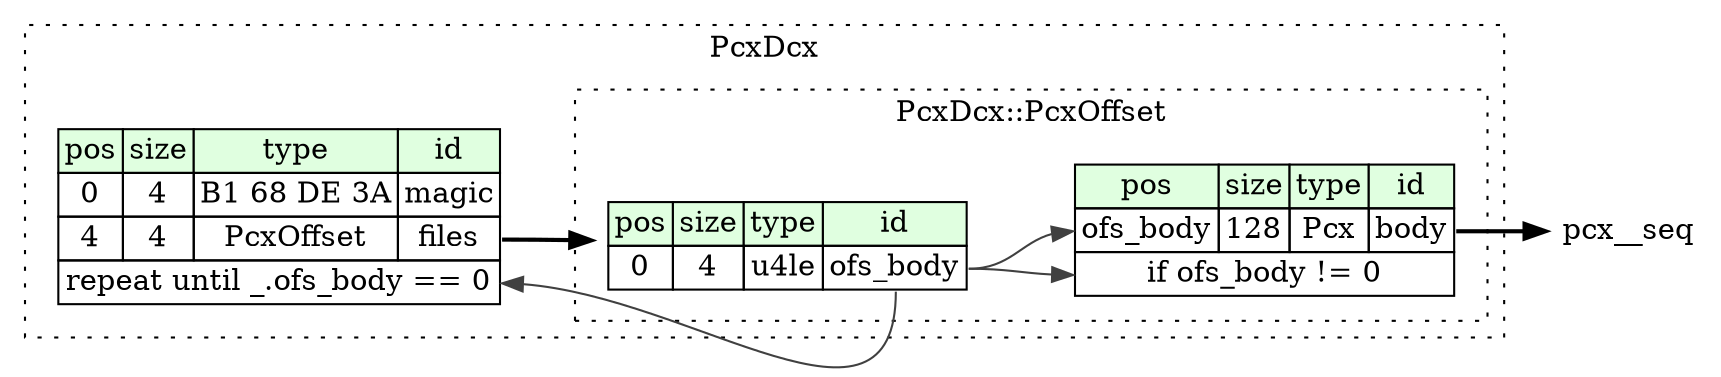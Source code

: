 digraph {
	rankdir=LR;
	node [shape=plaintext];
	subgraph cluster__pcx_dcx {
		label="PcxDcx";
		graph[style=dotted];

		pcx_dcx__seq [label=<<TABLE BORDER="0" CELLBORDER="1" CELLSPACING="0">
			<TR><TD BGCOLOR="#E0FFE0">pos</TD><TD BGCOLOR="#E0FFE0">size</TD><TD BGCOLOR="#E0FFE0">type</TD><TD BGCOLOR="#E0FFE0">id</TD></TR>
			<TR><TD PORT="magic_pos">0</TD><TD PORT="magic_size">4</TD><TD>B1 68 DE 3A</TD><TD PORT="magic_type">magic</TD></TR>
			<TR><TD PORT="files_pos">4</TD><TD PORT="files_size">4</TD><TD>PcxOffset</TD><TD PORT="files_type">files</TD></TR>
			<TR><TD COLSPAN="4" PORT="files__repeat">repeat until _.ofs_body == 0</TD></TR>
		</TABLE>>];
		subgraph cluster__pcx_offset {
			label="PcxDcx::PcxOffset";
			graph[style=dotted];

			pcx_offset__seq [label=<<TABLE BORDER="0" CELLBORDER="1" CELLSPACING="0">
				<TR><TD BGCOLOR="#E0FFE0">pos</TD><TD BGCOLOR="#E0FFE0">size</TD><TD BGCOLOR="#E0FFE0">type</TD><TD BGCOLOR="#E0FFE0">id</TD></TR>
				<TR><TD PORT="ofs_body_pos">0</TD><TD PORT="ofs_body_size">4</TD><TD>u4le</TD><TD PORT="ofs_body_type">ofs_body</TD></TR>
			</TABLE>>];
			pcx_offset__inst__body [label=<<TABLE BORDER="0" CELLBORDER="1" CELLSPACING="0">
				<TR><TD BGCOLOR="#E0FFE0">pos</TD><TD BGCOLOR="#E0FFE0">size</TD><TD BGCOLOR="#E0FFE0">type</TD><TD BGCOLOR="#E0FFE0">id</TD></TR>
				<TR><TD PORT="body_pos">ofs_body</TD><TD PORT="body_size">128</TD><TD>Pcx</TD><TD PORT="body_type">body</TD></TR>
				<TR><TD COLSPAN="4" PORT="body__if">if ofs_body != 0</TD></TR>
			</TABLE>>];
		}
	}
	pcx_dcx__seq:files_type -> pcx_offset__seq [style=bold];
	pcx_offset__seq:ofs_body_type -> pcx_dcx__seq:files__repeat [color="#404040"];
	pcx_offset__seq:ofs_body_type -> pcx_offset__inst__body:body_pos [color="#404040"];
	pcx_offset__inst__body:body_type -> pcx__seq [style=bold];
	pcx_offset__seq:ofs_body_type -> pcx_offset__inst__body:body__if [color="#404040"];
}
